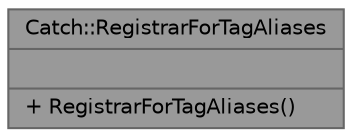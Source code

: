 digraph "Catch::RegistrarForTagAliases"
{
 // LATEX_PDF_SIZE
  bgcolor="transparent";
  edge [fontname=Helvetica,fontsize=10,labelfontname=Helvetica,labelfontsize=10];
  node [fontname=Helvetica,fontsize=10,shape=box,height=0.2,width=0.4];
  Node1 [shape=record,label="{Catch::RegistrarForTagAliases\n||+ RegistrarForTagAliases()\l}",height=0.2,width=0.4,color="gray40", fillcolor="grey60", style="filled", fontcolor="black",tooltip=" "];
}
